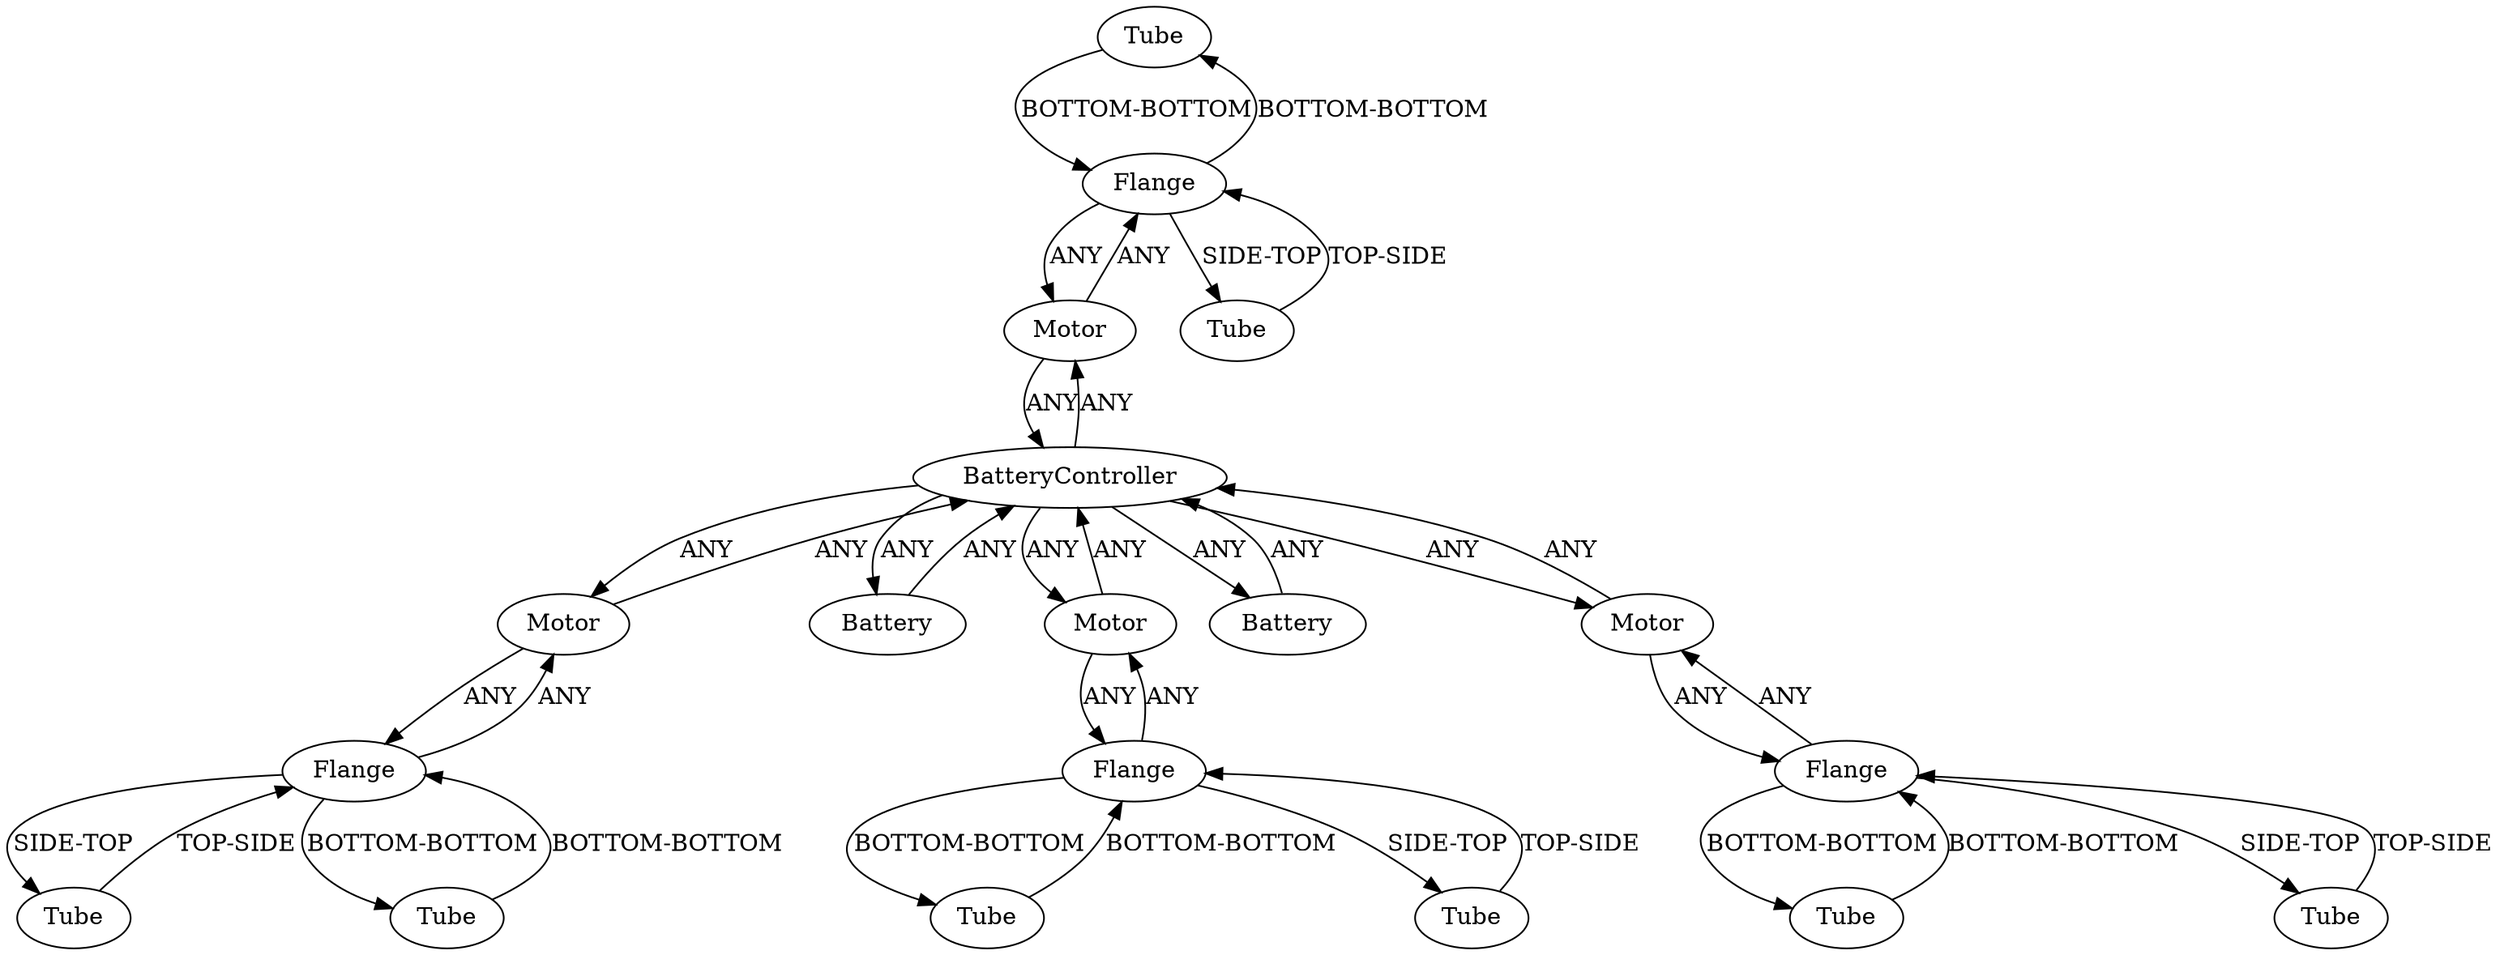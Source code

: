 /* Created by igraph 0.10.2 */
digraph {
  0 [
    instance=Tube_instance_1
    label=Tube
  ];
  1 [
    instance=Motor_instance_1
    label=Motor
  ];
  2 [
    instance=Tube_instance_2
    label=Tube
  ];
  3 [
    instance=Tube_instance_3
    label=Tube
  ];
  4 [
    instance=Tube_instance_4
    label=Tube
  ];
  5 [
    instance=Battery_instance_1
    label=Battery
  ];
  6 [
    instance=Motor_instance_2
    label=Motor
  ];
  7 [
    instance=Flange_instance_1
    label=Flange
  ];
  8 [
    instance=Tube_instance_5
    label=Tube
  ];
  9 [
    instance=Tube_instance_6
    label=Tube
  ];
  10 [
    instance=BatteryController_instance_1
    label=BatteryController
  ];
  11 [
    instance=Motor_instance_3
    label=Motor
  ];
  12 [
    instance=Flange_instance_2
    label=Flange
  ];
  13 [
    instance=Flange_instance_3
    label=Flange
  ];
  14 [
    instance=Battery_instance_2
    label=Battery
  ];
  15 [
    instance=Motor_instance_4
    label=Motor
  ];
  16 [
    instance=Flange_instance_4
    label=Flange
  ];
  17 [
    instance=Tube_instance_7
    label=Tube
  ];
  18 [
    instance=Tube_instance_8
    label=Tube
  ];

  0 -> 12 [
    label="BOTTOM-BOTTOM"
  ];
  1 -> 10 [
    label=ANY
  ];
  1 -> 16 [
    label=ANY
  ];
  2 -> 16 [
    label="TOP-SIDE"
  ];
  3 -> 13 [
    label="BOTTOM-BOTTOM"
  ];
  4 -> 16 [
    label="BOTTOM-BOTTOM"
  ];
  5 -> 10 [
    label=ANY
  ];
  6 -> 10 [
    label=ANY
  ];
  6 -> 12 [
    label=ANY
  ];
  7 -> 8 [
    label="BOTTOM-BOTTOM"
  ];
  7 -> 9 [
    label="SIDE-TOP"
  ];
  7 -> 11 [
    label=ANY
  ];
  8 -> 7 [
    label="BOTTOM-BOTTOM"
  ];
  9 -> 7 [
    label="TOP-SIDE"
  ];
  10 -> 1 [
    label=ANY
  ];
  10 -> 14 [
    label=ANY
  ];
  10 -> 15 [
    label=ANY
  ];
  10 -> 5 [
    label=ANY
  ];
  10 -> 11 [
    label=ANY
  ];
  10 -> 6 [
    label=ANY
  ];
  11 -> 7 [
    label=ANY
  ];
  11 -> 10 [
    label=ANY
  ];
  12 -> 17 [
    label="SIDE-TOP"
  ];
  12 -> 0 [
    label="BOTTOM-BOTTOM"
  ];
  12 -> 6 [
    label=ANY
  ];
  13 -> 3 [
    label="BOTTOM-BOTTOM"
  ];
  13 -> 18 [
    label="SIDE-TOP"
  ];
  13 -> 15 [
    label=ANY
  ];
  14 -> 10 [
    label=ANY
  ];
  15 -> 13 [
    label=ANY
  ];
  15 -> 10 [
    label=ANY
  ];
  16 -> 1 [
    label=ANY
  ];
  16 -> 2 [
    label="SIDE-TOP"
  ];
  16 -> 4 [
    label="BOTTOM-BOTTOM"
  ];
  17 -> 12 [
    label="TOP-SIDE"
  ];
  18 -> 13 [
    label="TOP-SIDE"
  ];
}
